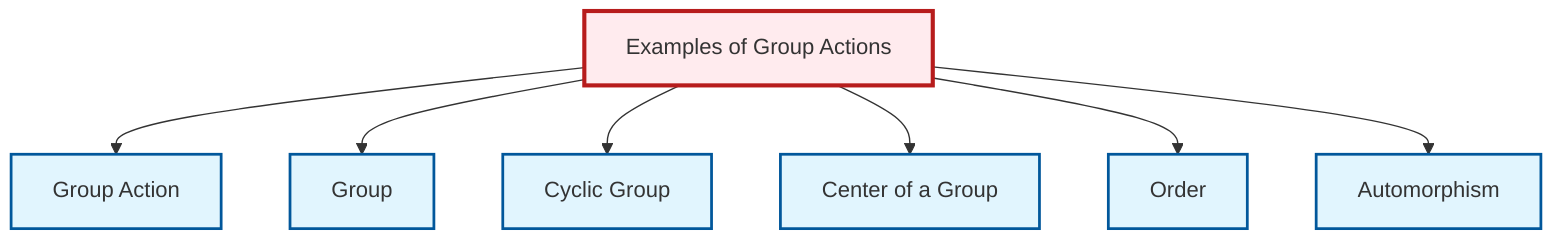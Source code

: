 graph TD
    classDef definition fill:#e1f5fe,stroke:#01579b,stroke-width:2px
    classDef theorem fill:#f3e5f5,stroke:#4a148c,stroke-width:2px
    classDef axiom fill:#fff3e0,stroke:#e65100,stroke-width:2px
    classDef example fill:#e8f5e9,stroke:#1b5e20,stroke-width:2px
    classDef current fill:#ffebee,stroke:#b71c1c,stroke-width:3px
    def-order["Order"]:::definition
    def-center-of-group["Center of a Group"]:::definition
    def-group["Group"]:::definition
    ex-group-action-examples["Examples of Group Actions"]:::example
    def-cyclic-group["Cyclic Group"]:::definition
    def-group-action["Group Action"]:::definition
    def-automorphism["Automorphism"]:::definition
    ex-group-action-examples --> def-group-action
    ex-group-action-examples --> def-group
    ex-group-action-examples --> def-cyclic-group
    ex-group-action-examples --> def-center-of-group
    ex-group-action-examples --> def-order
    ex-group-action-examples --> def-automorphism
    class ex-group-action-examples current